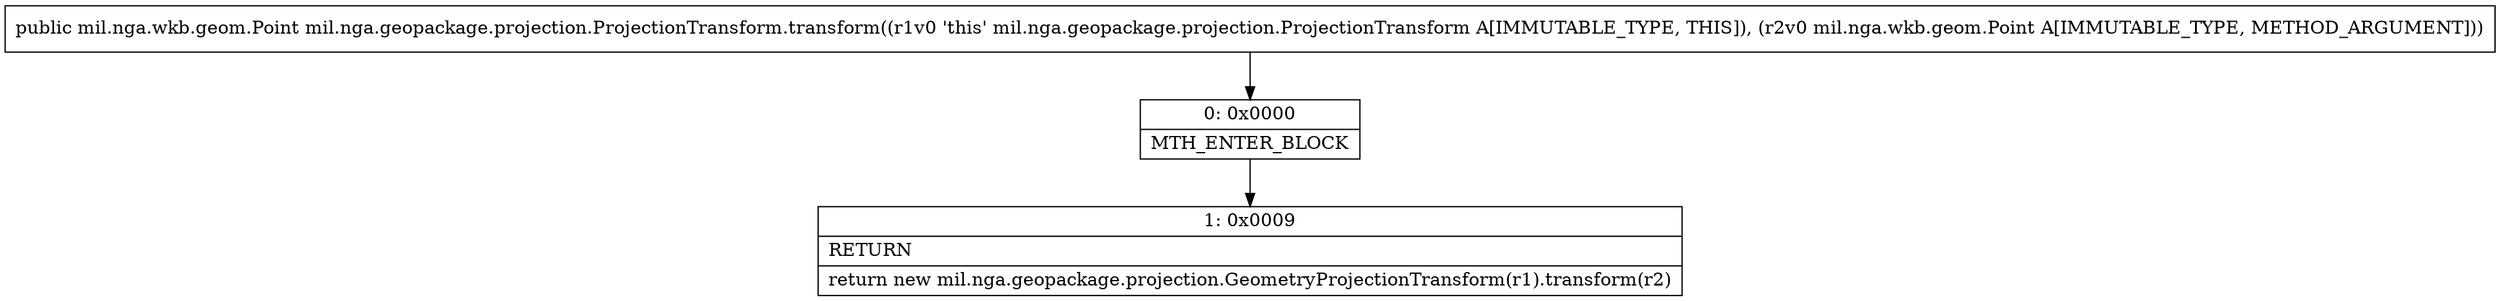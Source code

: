 digraph "CFG formil.nga.geopackage.projection.ProjectionTransform.transform(Lmil\/nga\/wkb\/geom\/Point;)Lmil\/nga\/wkb\/geom\/Point;" {
Node_0 [shape=record,label="{0\:\ 0x0000|MTH_ENTER_BLOCK\l}"];
Node_1 [shape=record,label="{1\:\ 0x0009|RETURN\l|return new mil.nga.geopackage.projection.GeometryProjectionTransform(r1).transform(r2)\l}"];
MethodNode[shape=record,label="{public mil.nga.wkb.geom.Point mil.nga.geopackage.projection.ProjectionTransform.transform((r1v0 'this' mil.nga.geopackage.projection.ProjectionTransform A[IMMUTABLE_TYPE, THIS]), (r2v0 mil.nga.wkb.geom.Point A[IMMUTABLE_TYPE, METHOD_ARGUMENT])) }"];
MethodNode -> Node_0;
Node_0 -> Node_1;
}

